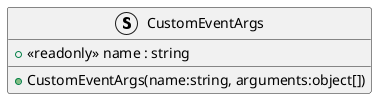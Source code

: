 @startuml
struct CustomEventArgs {
    + <<readonly>> name : string
    + CustomEventArgs(name:string, arguments:object[])
}
@enduml
